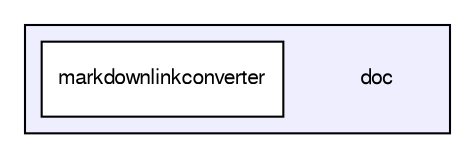digraph "doc" {
  compound=true
  node [ fontsize="10", fontname="FreeSans"];
  edge [ labelfontsize="10", labelfontname="FreeSans"];
  subgraph clusterdir_e68e8157741866f444e17edd764ebbae {
    graph [ bgcolor="#eeeeff", pencolor="black", label="" URL="dir_e68e8157741866f444e17edd764ebbae.html"];
    dir_e68e8157741866f444e17edd764ebbae [shape=plaintext label="doc"];
    dir_be1291274132a8939fdd17d375844c93 [shape=box label="markdownlinkconverter" color="black" fillcolor="white" style="filled" URL="dir_be1291274132a8939fdd17d375844c93.html"];
  }
}
